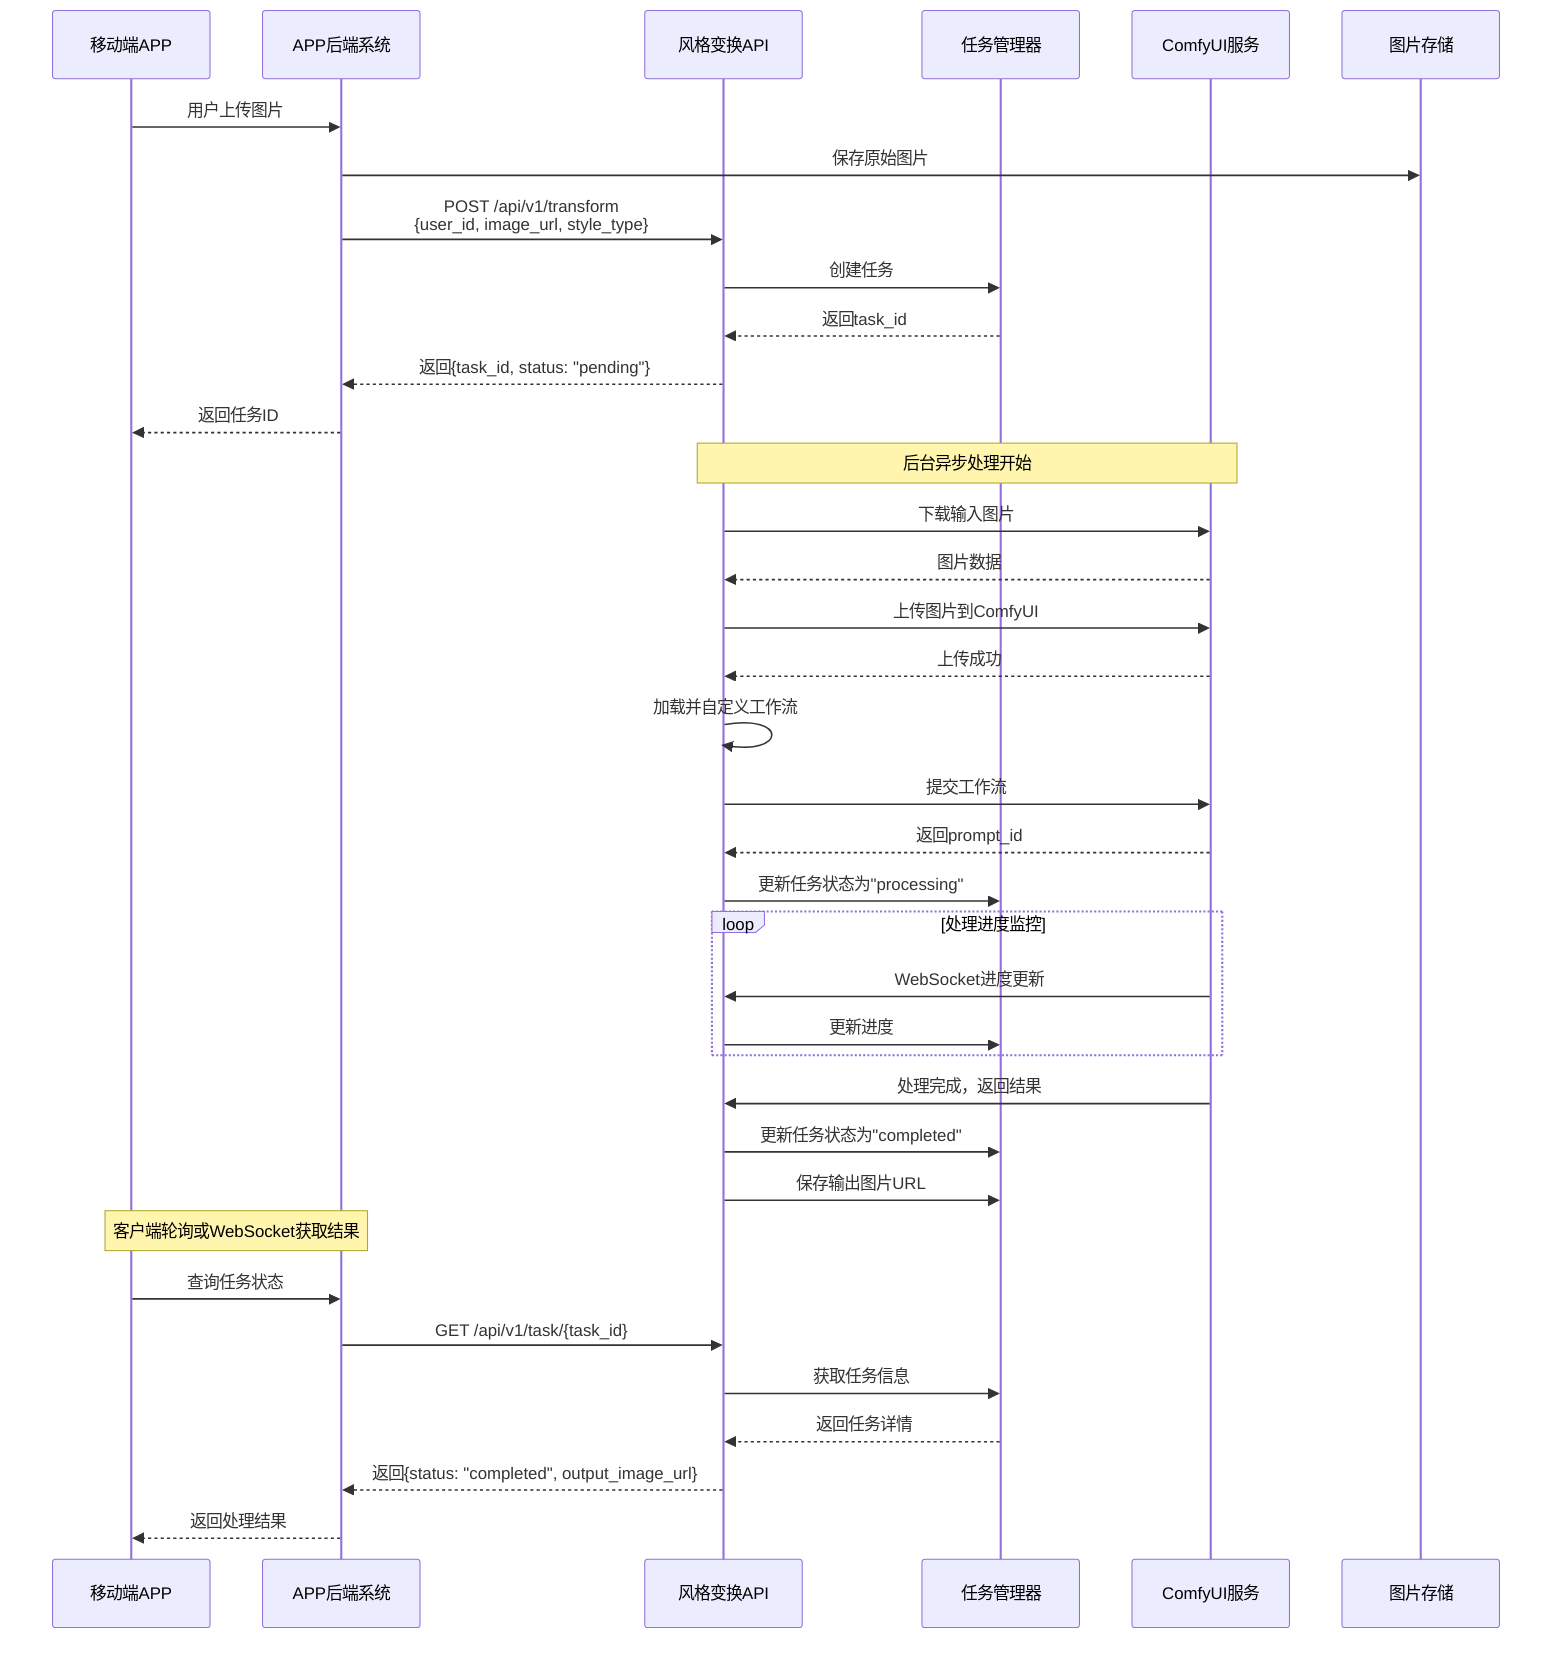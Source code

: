 sequenceDiagram
    participant APP as 移动端APP
    participant Backend as APP后端系统
    participant API as 风格变换API
    participant TaskMgr as 任务管理器
    participant ComfyUI as ComfyUI服务
    participant Storage as 图片存储
    
    APP->>Backend: 用户上传图片
    Backend->>Storage: 保存原始图片
    Backend->>API: POST /api/v1/transform<br/>{user_id, image_url, style_type}
    
    API->>TaskMgr: 创建任务
    TaskMgr-->>API: 返回task_id
    API-->>Backend: 返回{task_id, status: "pending"}
    Backend-->>APP: 返回任务ID
    
    Note over API,ComfyUI: 后台异步处理开始
    
    API->>ComfyUI: 下载输入图片
    ComfyUI-->>API: 图片数据
    
    API->>ComfyUI: 上传图片到ComfyUI
    ComfyUI-->>API: 上传成功
    
    API->>API: 加载并自定义工作流
    API->>ComfyUI: 提交工作流
    ComfyUI-->>API: 返回prompt_id
    
    API->>TaskMgr: 更新任务状态为"processing"
    
    loop 处理进度监控
        ComfyUI->>API: WebSocket进度更新
        API->>TaskMgr: 更新进度
    end
    
    ComfyUI->>API: 处理完成，返回结果
    API->>TaskMgr: 更新任务状态为"completed"
    API->>TaskMgr: 保存输出图片URL
    
    Note over APP,Backend: 客户端轮询或WebSocket获取结果
    
    APP->>Backend: 查询任务状态
    Backend->>API: GET /api/v1/task/{task_id}
    API->>TaskMgr: 获取任务信息
    TaskMgr-->>API: 返回任务详情
    API-->>Backend: 返回{status: "completed", output_image_url}
    Backend-->>APP: 返回处理结果